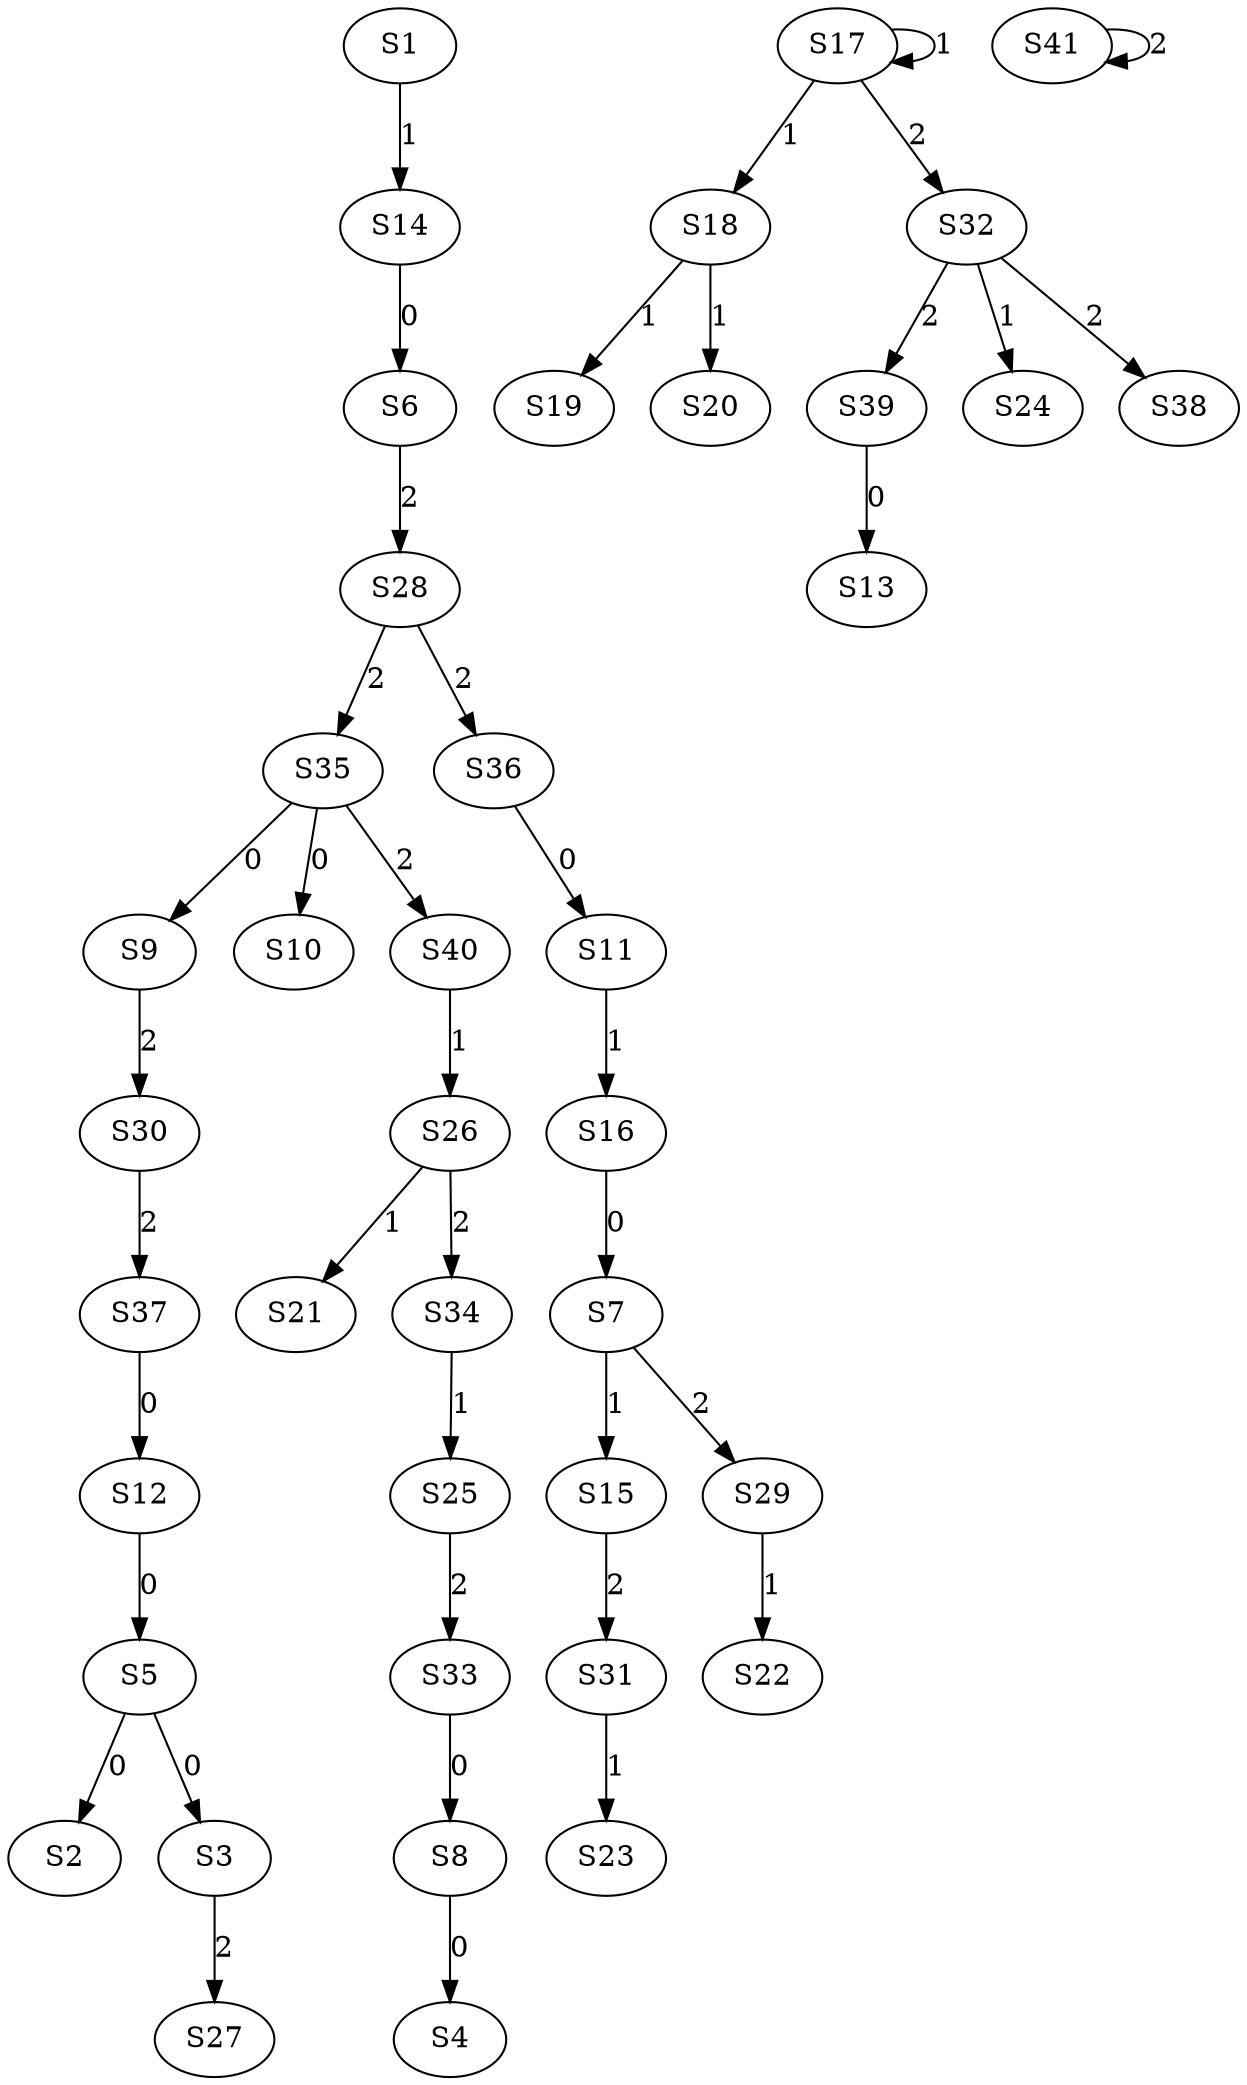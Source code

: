 strict digraph {
	S5 -> S2 [ label = 0 ];
	S5 -> S3 [ label = 0 ];
	S8 -> S4 [ label = 0 ];
	S12 -> S5 [ label = 0 ];
	S14 -> S6 [ label = 0 ];
	S16 -> S7 [ label = 0 ];
	S33 -> S8 [ label = 0 ];
	S35 -> S9 [ label = 0 ];
	S35 -> S10 [ label = 0 ];
	S36 -> S11 [ label = 0 ];
	S37 -> S12 [ label = 0 ];
	S39 -> S13 [ label = 0 ];
	S1 -> S14 [ label = 1 ];
	S7 -> S15 [ label = 1 ];
	S11 -> S16 [ label = 1 ];
	S17 -> S17 [ label = 1 ];
	S17 -> S18 [ label = 1 ];
	S18 -> S19 [ label = 1 ];
	S18 -> S20 [ label = 1 ];
	S26 -> S21 [ label = 1 ];
	S29 -> S22 [ label = 1 ];
	S31 -> S23 [ label = 1 ];
	S32 -> S24 [ label = 1 ];
	S34 -> S25 [ label = 1 ];
	S40 -> S26 [ label = 1 ];
	S3 -> S27 [ label = 2 ];
	S6 -> S28 [ label = 2 ];
	S7 -> S29 [ label = 2 ];
	S9 -> S30 [ label = 2 ];
	S15 -> S31 [ label = 2 ];
	S17 -> S32 [ label = 2 ];
	S25 -> S33 [ label = 2 ];
	S26 -> S34 [ label = 2 ];
	S28 -> S35 [ label = 2 ];
	S28 -> S36 [ label = 2 ];
	S30 -> S37 [ label = 2 ];
	S32 -> S38 [ label = 2 ];
	S32 -> S39 [ label = 2 ];
	S35 -> S40 [ label = 2 ];
	S41 -> S41 [ label = 2 ];
}